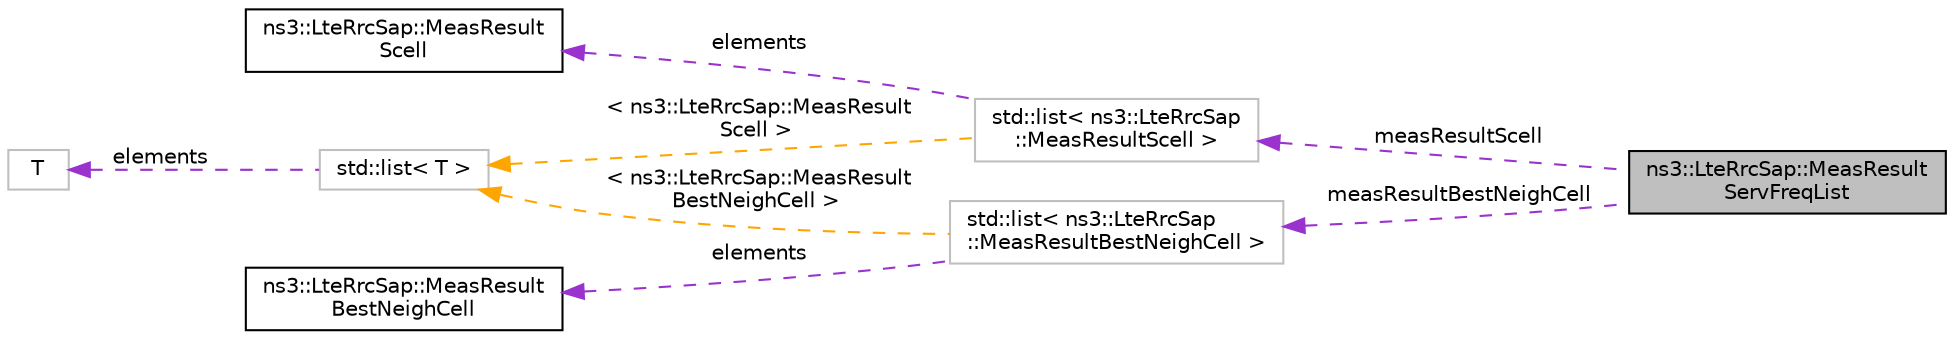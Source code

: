 digraph "ns3::LteRrcSap::MeasResultServFreqList"
{
 // LATEX_PDF_SIZE
  edge [fontname="Helvetica",fontsize="10",labelfontname="Helvetica",labelfontsize="10"];
  node [fontname="Helvetica",fontsize="10",shape=record];
  rankdir="LR";
  Node1 [label="ns3::LteRrcSap::MeasResult\lServFreqList",height=0.2,width=0.4,color="black", fillcolor="grey75", style="filled", fontcolor="black",tooltip="MeasResultServFreqList."];
  Node2 -> Node1 [dir="back",color="darkorchid3",fontsize="10",style="dashed",label=" measResultScell" ,fontname="Helvetica"];
  Node2 [label="std::list\< ns3::LteRrcSap\l::MeasResultScell \>",height=0.2,width=0.4,color="grey75", fillcolor="white", style="filled",tooltip=" "];
  Node3 -> Node2 [dir="back",color="darkorchid3",fontsize="10",style="dashed",label=" elements" ,fontname="Helvetica"];
  Node3 [label="ns3::LteRrcSap::MeasResult\lScell",height=0.2,width=0.4,color="black", fillcolor="white", style="filled",URL="$structns3_1_1_lte_rrc_sap_1_1_meas_result_scell.html",tooltip="MeasResultScell structure."];
  Node4 -> Node2 [dir="back",color="orange",fontsize="10",style="dashed",label=" \< ns3::LteRrcSap::MeasResult\lScell \>" ,fontname="Helvetica"];
  Node4 [label="std::list\< T \>",height=0.2,width=0.4,color="grey75", fillcolor="white", style="filled",tooltip=" "];
  Node5 -> Node4 [dir="back",color="darkorchid3",fontsize="10",style="dashed",label=" elements" ,fontname="Helvetica"];
  Node5 [label="T",height=0.2,width=0.4,color="grey75", fillcolor="white", style="filled",tooltip=" "];
  Node6 -> Node1 [dir="back",color="darkorchid3",fontsize="10",style="dashed",label=" measResultBestNeighCell" ,fontname="Helvetica"];
  Node6 [label="std::list\< ns3::LteRrcSap\l::MeasResultBestNeighCell \>",height=0.2,width=0.4,color="grey75", fillcolor="white", style="filled",tooltip=" "];
  Node7 -> Node6 [dir="back",color="darkorchid3",fontsize="10",style="dashed",label=" elements" ,fontname="Helvetica"];
  Node7 [label="ns3::LteRrcSap::MeasResult\lBestNeighCell",height=0.2,width=0.4,color="black", fillcolor="white", style="filled",URL="$structns3_1_1_lte_rrc_sap_1_1_meas_result_best_neigh_cell.html",tooltip="MeasResultBestNeighCell structure."];
  Node4 -> Node6 [dir="back",color="orange",fontsize="10",style="dashed",label=" \< ns3::LteRrcSap::MeasResult\lBestNeighCell \>" ,fontname="Helvetica"];
}

